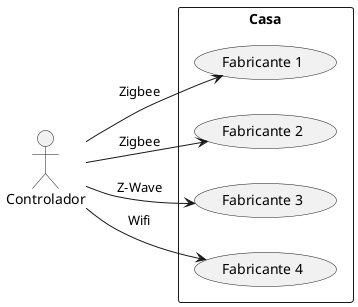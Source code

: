 @startuml
left to right direction
actor "Controlador" as fc
rectangle Casa {
  usecase "Fabricante 1" as UC1
  usecase "Fabricante 2" as UC2
  usecase "Fabricante 3" as UC3
  usecase "Fabricante 4" as UC4
} 
fc --> UC1 : Zigbee 
fc --> UC2 : Zigbee 
fc --> UC3 : Z-Wave
fc --> UC4 : Wifi
@enduml
